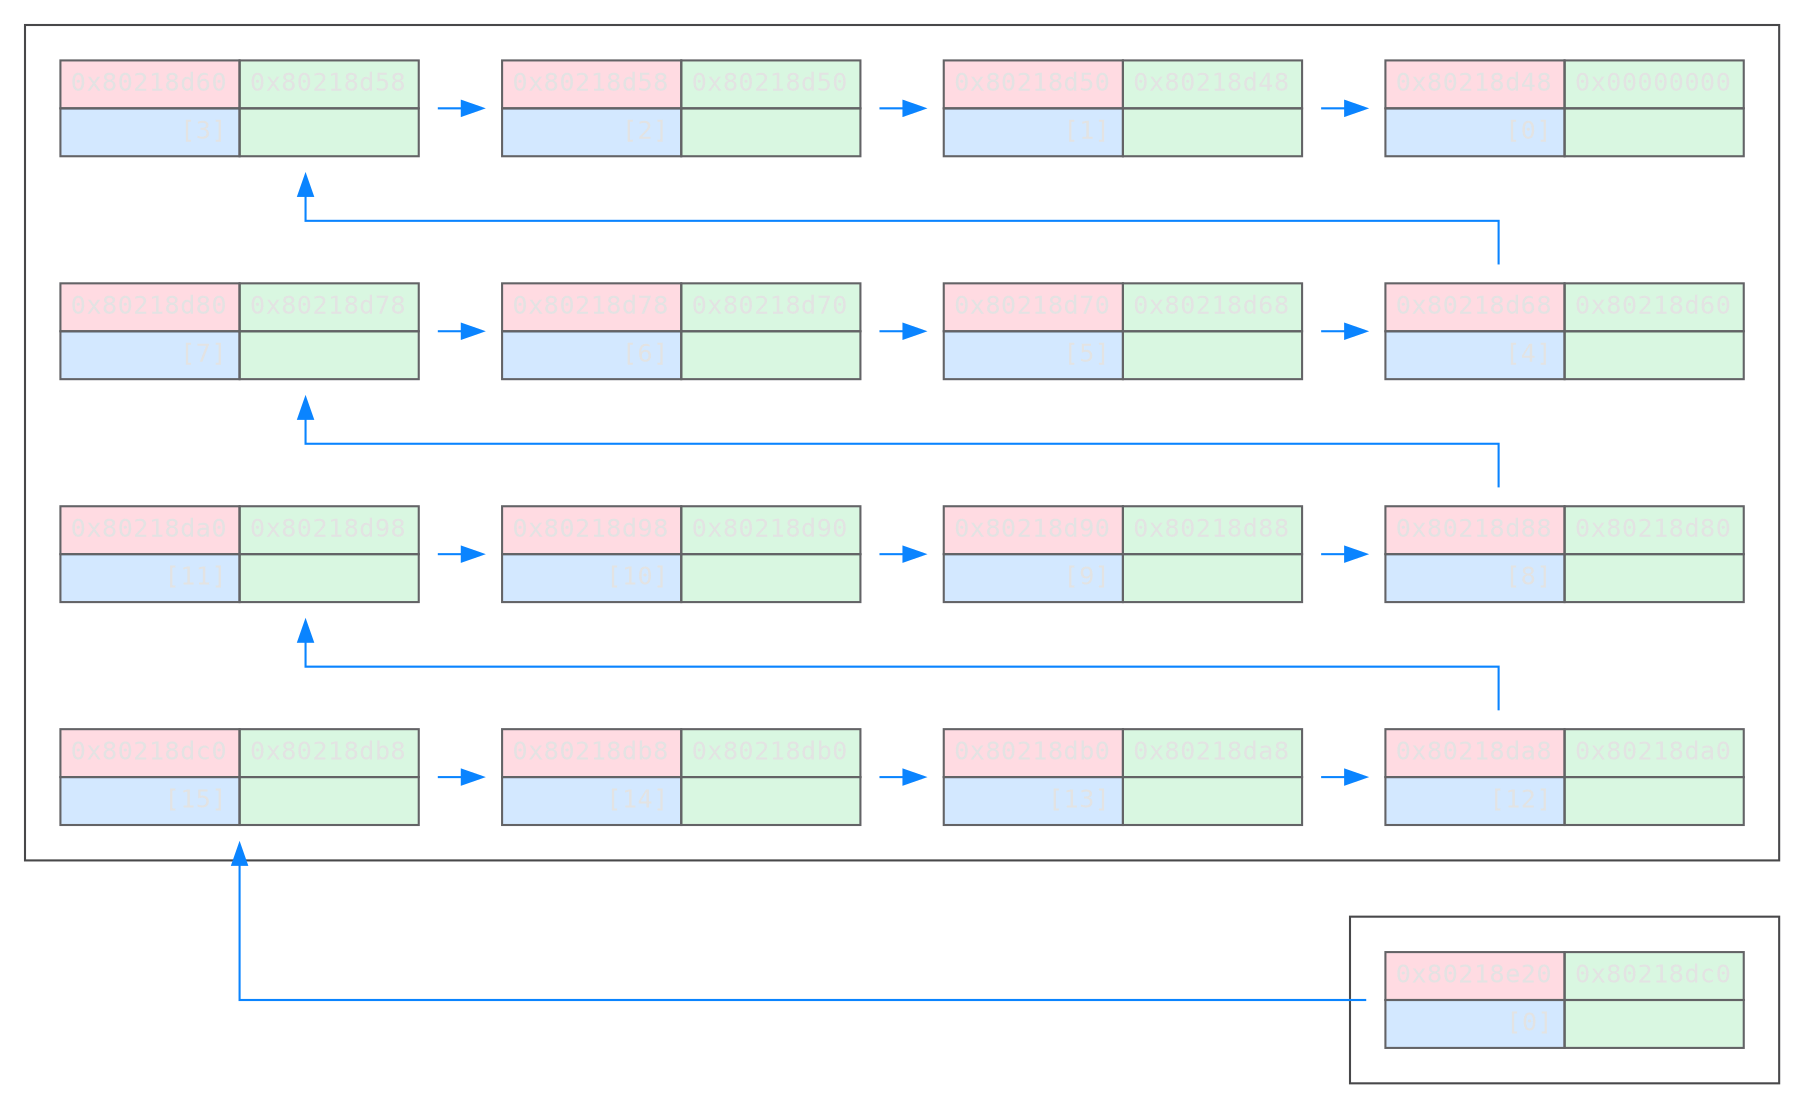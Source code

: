 digraph MemoryLayout {
    graph [bgcolor=transparent];
    compound=true;
    rankdir=TB;
    splines=ortho;
    nodesep=0.3;
    ranksep=0.6;
    node [shape=record, fontname="SF Mono,monospace", fontsize=12, margin=0.125, fontcolor="#e3e3e3"];
    edge [fontname="SF Mono,monospace", fontsize=12, fontcolor="#e3e3e3", color="#e3e3e3"];

    subgraph cluster_g1_ {
        color="#48484A";
        g1_node0 [shape=none, margin=0.125, label=<
            <TABLE BORDER="0" CELLBORDER="1" CELLSPACING="0" COLOR="#636366">
                <TR>
                    <TD BGCOLOR="#FF375F2D" PORT="addr" ALIGN="RIGHT" CELLPADDING="4"><FONT COLOR="#e3e3e3">0x80218d48</FONT></TD>
                    <TD BGCOLOR="#30D1582D" PORT="val" ALIGN="RIGHT" CELLPADDING="4"><FONT COLOR="#e3e3e3">0x00000000</FONT></TD>
                </TR>
                <TR>
                    <TD BGCOLOR="#0A84FF2D" PORT="index" ALIGN="RIGHT" CELLPADDING="4"><FONT COLOR="#e3e3e3"> [0]</FONT></TD>
                    <TD BGCOLOR="#30D1582D" PORT="page" ALIGN="RIGHT" CELLPADDING="4"><FONT COLOR="#e3e3e3"> </FONT></TD>
                </TR>
            </TABLE>
        >];
        g1_node1 [shape=none, margin=0.125, label=<
            <TABLE BORDER="0" CELLBORDER="1" CELLSPACING="0" COLOR="#636366">
                <TR>
                    <TD BGCOLOR="#FF375F2D" PORT="addr" ALIGN="RIGHT" CELLPADDING="4"><FONT COLOR="#e3e3e3">0x80218d50</FONT></TD>
                    <TD BGCOLOR="#30D1582D" PORT="val" ALIGN="RIGHT" CELLPADDING="4"><FONT COLOR="#e3e3e3">0x80218d48</FONT></TD>
                </TR>
                <TR>
                    <TD BGCOLOR="#0A84FF2D" PORT="index" ALIGN="RIGHT" CELLPADDING="4"><FONT COLOR="#e3e3e3"> [1]</FONT></TD>
                    <TD BGCOLOR="#30D1582D" PORT="page" ALIGN="RIGHT" CELLPADDING="4"><FONT COLOR="#e3e3e3"> </FONT></TD>
                </TR>
            </TABLE>
        >];
        g1_node2 [shape=none, margin=0.125, label=<
            <TABLE BORDER="0" CELLBORDER="1" CELLSPACING="0" COLOR="#636366">
                <TR>
                    <TD BGCOLOR="#FF375F2D" PORT="addr" ALIGN="RIGHT" CELLPADDING="4"><FONT COLOR="#e3e3e3">0x80218d58</FONT></TD>
                    <TD BGCOLOR="#30D1582D" PORT="val" ALIGN="RIGHT" CELLPADDING="4"><FONT COLOR="#e3e3e3">0x80218d50</FONT></TD>
                </TR>
                <TR>
                    <TD BGCOLOR="#0A84FF2D" PORT="index" ALIGN="RIGHT" CELLPADDING="4"><FONT COLOR="#e3e3e3"> [2]</FONT></TD>
                    <TD BGCOLOR="#30D1582D" PORT="page" ALIGN="RIGHT" CELLPADDING="4"><FONT COLOR="#e3e3e3"> </FONT></TD>
                </TR>
            </TABLE>
        >];
        g1_node3 [shape=none, margin=0.125, label=<
            <TABLE BORDER="0" CELLBORDER="1" CELLSPACING="0" COLOR="#636366">
                <TR>
                    <TD BGCOLOR="#FF375F2D" PORT="addr" ALIGN="RIGHT" CELLPADDING="4"><FONT COLOR="#e3e3e3">0x80218d60</FONT></TD>
                    <TD BGCOLOR="#30D1582D" PORT="val" ALIGN="RIGHT" CELLPADDING="4"><FONT COLOR="#e3e3e3">0x80218d58</FONT></TD>
                </TR>
                <TR>
                    <TD BGCOLOR="#0A84FF2D" PORT="index" ALIGN="RIGHT" CELLPADDING="4"><FONT COLOR="#e3e3e3"> [3]</FONT></TD>
                    <TD BGCOLOR="#30D1582D" PORT="page" ALIGN="RIGHT" CELLPADDING="4"><FONT COLOR="#e3e3e3"> </FONT></TD>
                </TR>
            </TABLE>
        >];
        g1_node4 [shape=none, margin=0.125, label=<
            <TABLE BORDER="0" CELLBORDER="1" CELLSPACING="0" COLOR="#636366">
                <TR>
                    <TD BGCOLOR="#FF375F2D" PORT="addr" ALIGN="RIGHT" CELLPADDING="4"><FONT COLOR="#e3e3e3">0x80218d68</FONT></TD>
                    <TD BGCOLOR="#30D1582D" PORT="val" ALIGN="RIGHT" CELLPADDING="4"><FONT COLOR="#e3e3e3">0x80218d60</FONT></TD>
                </TR>
                <TR>
                    <TD BGCOLOR="#0A84FF2D" PORT="index" ALIGN="RIGHT" CELLPADDING="4"><FONT COLOR="#e3e3e3"> [4]</FONT></TD>
                    <TD BGCOLOR="#30D1582D" PORT="page" ALIGN="RIGHT" CELLPADDING="4"><FONT COLOR="#e3e3e3"> </FONT></TD>
                </TR>
            </TABLE>
        >];
        g1_node5 [shape=none, margin=0.125, label=<
            <TABLE BORDER="0" CELLBORDER="1" CELLSPACING="0" COLOR="#636366">
                <TR>
                    <TD BGCOLOR="#FF375F2D" PORT="addr" ALIGN="RIGHT" CELLPADDING="4"><FONT COLOR="#e3e3e3">0x80218d70</FONT></TD>
                    <TD BGCOLOR="#30D1582D" PORT="val" ALIGN="RIGHT" CELLPADDING="4"><FONT COLOR="#e3e3e3">0x80218d68</FONT></TD>
                </TR>
                <TR>
                    <TD BGCOLOR="#0A84FF2D" PORT="index" ALIGN="RIGHT" CELLPADDING="4"><FONT COLOR="#e3e3e3"> [5]</FONT></TD>
                    <TD BGCOLOR="#30D1582D" PORT="page" ALIGN="RIGHT" CELLPADDING="4"><FONT COLOR="#e3e3e3"> </FONT></TD>
                </TR>
            </TABLE>
        >];
        g1_node6 [shape=none, margin=0.125, label=<
            <TABLE BORDER="0" CELLBORDER="1" CELLSPACING="0" COLOR="#636366">
                <TR>
                    <TD BGCOLOR="#FF375F2D" PORT="addr" ALIGN="RIGHT" CELLPADDING="4"><FONT COLOR="#e3e3e3">0x80218d78</FONT></TD>
                    <TD BGCOLOR="#30D1582D" PORT="val" ALIGN="RIGHT" CELLPADDING="4"><FONT COLOR="#e3e3e3">0x80218d70</FONT></TD>
                </TR>
                <TR>
                    <TD BGCOLOR="#0A84FF2D" PORT="index" ALIGN="RIGHT" CELLPADDING="4"><FONT COLOR="#e3e3e3"> [6]</FONT></TD>
                    <TD BGCOLOR="#30D1582D" PORT="page" ALIGN="RIGHT" CELLPADDING="4"><FONT COLOR="#e3e3e3"> </FONT></TD>
                </TR>
            </TABLE>
        >];
        g1_node7 [shape=none, margin=0.125, label=<
            <TABLE BORDER="0" CELLBORDER="1" CELLSPACING="0" COLOR="#636366">
                <TR>
                    <TD BGCOLOR="#FF375F2D" PORT="addr" ALIGN="RIGHT" CELLPADDING="4"><FONT COLOR="#e3e3e3">0x80218d80</FONT></TD>
                    <TD BGCOLOR="#30D1582D" PORT="val" ALIGN="RIGHT" CELLPADDING="4"><FONT COLOR="#e3e3e3">0x80218d78</FONT></TD>
                </TR>
                <TR>
                    <TD BGCOLOR="#0A84FF2D" PORT="index" ALIGN="RIGHT" CELLPADDING="4"><FONT COLOR="#e3e3e3"> [7]</FONT></TD>
                    <TD BGCOLOR="#30D1582D" PORT="page" ALIGN="RIGHT" CELLPADDING="4"><FONT COLOR="#e3e3e3"> </FONT></TD>
                </TR>
            </TABLE>
        >];
        g1_node8 [shape=none, margin=0.125, label=<
            <TABLE BORDER="0" CELLBORDER="1" CELLSPACING="0" COLOR="#636366">
                <TR>
                    <TD BGCOLOR="#FF375F2D" PORT="addr" ALIGN="RIGHT" CELLPADDING="4"><FONT COLOR="#e3e3e3">0x80218d88</FONT></TD>
                    <TD BGCOLOR="#30D1582D" PORT="val" ALIGN="RIGHT" CELLPADDING="4"><FONT COLOR="#e3e3e3">0x80218d80</FONT></TD>
                </TR>
                <TR>
                    <TD BGCOLOR="#0A84FF2D" PORT="index" ALIGN="RIGHT" CELLPADDING="4"><FONT COLOR="#e3e3e3"> [8]</FONT></TD>
                    <TD BGCOLOR="#30D1582D" PORT="page" ALIGN="RIGHT" CELLPADDING="4"><FONT COLOR="#e3e3e3"> </FONT></TD>
                </TR>
            </TABLE>
        >];
        g1_node9 [shape=none, margin=0.125, label=<
            <TABLE BORDER="0" CELLBORDER="1" CELLSPACING="0" COLOR="#636366">
                <TR>
                    <TD BGCOLOR="#FF375F2D" PORT="addr" ALIGN="RIGHT" CELLPADDING="4"><FONT COLOR="#e3e3e3">0x80218d90</FONT></TD>
                    <TD BGCOLOR="#30D1582D" PORT="val" ALIGN="RIGHT" CELLPADDING="4"><FONT COLOR="#e3e3e3">0x80218d88</FONT></TD>
                </TR>
                <TR>
                    <TD BGCOLOR="#0A84FF2D" PORT="index" ALIGN="RIGHT" CELLPADDING="4"><FONT COLOR="#e3e3e3"> [9]</FONT></TD>
                    <TD BGCOLOR="#30D1582D" PORT="page" ALIGN="RIGHT" CELLPADDING="4"><FONT COLOR="#e3e3e3"> </FONT></TD>
                </TR>
            </TABLE>
        >];
        g1_node10 [shape=none, margin=0.125, label=<
            <TABLE BORDER="0" CELLBORDER="1" CELLSPACING="0" COLOR="#636366">
                <TR>
                    <TD BGCOLOR="#FF375F2D" PORT="addr" ALIGN="RIGHT" CELLPADDING="4"><FONT COLOR="#e3e3e3">0x80218d98</FONT></TD>
                    <TD BGCOLOR="#30D1582D" PORT="val" ALIGN="RIGHT" CELLPADDING="4"><FONT COLOR="#e3e3e3">0x80218d90</FONT></TD>
                </TR>
                <TR>
                    <TD BGCOLOR="#0A84FF2D" PORT="index" ALIGN="RIGHT" CELLPADDING="4"><FONT COLOR="#e3e3e3">[10]</FONT></TD>
                    <TD BGCOLOR="#30D1582D" PORT="page" ALIGN="RIGHT" CELLPADDING="4"><FONT COLOR="#e3e3e3"> </FONT></TD>
                </TR>
            </TABLE>
        >];
        g1_node11 [shape=none, margin=0.125, label=<
            <TABLE BORDER="0" CELLBORDER="1" CELLSPACING="0" COLOR="#636366">
                <TR>
                    <TD BGCOLOR="#FF375F2D" PORT="addr" ALIGN="RIGHT" CELLPADDING="4"><FONT COLOR="#e3e3e3">0x80218da0</FONT></TD>
                    <TD BGCOLOR="#30D1582D" PORT="val" ALIGN="RIGHT" CELLPADDING="4"><FONT COLOR="#e3e3e3">0x80218d98</FONT></TD>
                </TR>
                <TR>
                    <TD BGCOLOR="#0A84FF2D" PORT="index" ALIGN="RIGHT" CELLPADDING="4"><FONT COLOR="#e3e3e3">[11]</FONT></TD>
                    <TD BGCOLOR="#30D1582D" PORT="page" ALIGN="RIGHT" CELLPADDING="4"><FONT COLOR="#e3e3e3"> </FONT></TD>
                </TR>
            </TABLE>
        >];
        g1_node12 [shape=none, margin=0.125, label=<
            <TABLE BORDER="0" CELLBORDER="1" CELLSPACING="0" COLOR="#636366">
                <TR>
                    <TD BGCOLOR="#FF375F2D" PORT="addr" ALIGN="RIGHT" CELLPADDING="4"><FONT COLOR="#e3e3e3">0x80218da8</FONT></TD>
                    <TD BGCOLOR="#30D1582D" PORT="val" ALIGN="RIGHT" CELLPADDING="4"><FONT COLOR="#e3e3e3">0x80218da0</FONT></TD>
                </TR>
                <TR>
                    <TD BGCOLOR="#0A84FF2D" PORT="index" ALIGN="RIGHT" CELLPADDING="4"><FONT COLOR="#e3e3e3">[12]</FONT></TD>
                    <TD BGCOLOR="#30D1582D" PORT="page" ALIGN="RIGHT" CELLPADDING="4"><FONT COLOR="#e3e3e3"> </FONT></TD>
                </TR>
            </TABLE>
        >];
        g1_node13 [shape=none, margin=0.125, label=<
            <TABLE BORDER="0" CELLBORDER="1" CELLSPACING="0" COLOR="#636366">
                <TR>
                    <TD BGCOLOR="#FF375F2D" PORT="addr" ALIGN="RIGHT" CELLPADDING="4"><FONT COLOR="#e3e3e3">0x80218db0</FONT></TD>
                    <TD BGCOLOR="#30D1582D" PORT="val" ALIGN="RIGHT" CELLPADDING="4"><FONT COLOR="#e3e3e3">0x80218da8</FONT></TD>
                </TR>
                <TR>
                    <TD BGCOLOR="#0A84FF2D" PORT="index" ALIGN="RIGHT" CELLPADDING="4"><FONT COLOR="#e3e3e3">[13]</FONT></TD>
                    <TD BGCOLOR="#30D1582D" PORT="page" ALIGN="RIGHT" CELLPADDING="4"><FONT COLOR="#e3e3e3"> </FONT></TD>
                </TR>
            </TABLE>
        >];
        g1_node14 [shape=none, margin=0.125, label=<
            <TABLE BORDER="0" CELLBORDER="1" CELLSPACING="0" COLOR="#636366">
                <TR>
                    <TD BGCOLOR="#FF375F2D" PORT="addr" ALIGN="RIGHT" CELLPADDING="4"><FONT COLOR="#e3e3e3">0x80218db8</FONT></TD>
                    <TD BGCOLOR="#30D1582D" PORT="val" ALIGN="RIGHT" CELLPADDING="4"><FONT COLOR="#e3e3e3">0x80218db0</FONT></TD>
                </TR>
                <TR>
                    <TD BGCOLOR="#0A84FF2D" PORT="index" ALIGN="RIGHT" CELLPADDING="4"><FONT COLOR="#e3e3e3">[14]</FONT></TD>
                    <TD BGCOLOR="#30D1582D" PORT="page" ALIGN="RIGHT" CELLPADDING="4"><FONT COLOR="#e3e3e3"> </FONT></TD>
                </TR>
            </TABLE>
        >];
        g1_node15 [shape=none, margin=0.125, label=<
            <TABLE BORDER="0" CELLBORDER="1" CELLSPACING="0" COLOR="#636366">
                <TR>
                    <TD BGCOLOR="#FF375F2D" PORT="addr" ALIGN="RIGHT" CELLPADDING="4"><FONT COLOR="#e3e3e3">0x80218dc0</FONT></TD>
                    <TD BGCOLOR="#30D1582D" PORT="val" ALIGN="RIGHT" CELLPADDING="4"><FONT COLOR="#e3e3e3">0x80218db8</FONT></TD>
                </TR>
                <TR>
                    <TD BGCOLOR="#0A84FF2D" PORT="index" ALIGN="RIGHT" CELLPADDING="4"><FONT COLOR="#e3e3e3">[15]</FONT></TD>
                    <TD BGCOLOR="#30D1582D" PORT="page" ALIGN="RIGHT" CELLPADDING="4"><FONT COLOR="#e3e3e3"> </FONT></TD>
                </TR>
            </TABLE>
        >];

        subgraph row_g1__0 {
            rank = same;
            g1_node0;
            g1_node1;
            g1_node2;
            g1_node3;
        }
        subgraph row_g1__1 {
            rank = same;
            g1_node4;
            g1_node5;
            g1_node6;
            g1_node7;
        }
        subgraph row_g1__2 {
            rank = same;
            g1_node8;
            g1_node9;
            g1_node10;
            g1_node11;
        }
        subgraph row_g1__3 {
            rank = same;
            g1_node12;
            g1_node13;
            g1_node14;
            g1_node15;
        }

        g1_node0 -> g1_node4 [style=invis];
        g1_node4 -> g1_node8 [style=invis];
        g1_node8 -> g1_node12 [style=invis];
        g1_node1 -> g1_node5 [style=invis];
        g1_node5 -> g1_node9 [style=invis];
        g1_node9 -> g1_node13 [style=invis];
        g1_node2 -> g1_node6 [style=invis];
        g1_node6 -> g1_node10 [style=invis];
        g1_node10 -> g1_node14 [style=invis];
        g1_node3 -> g1_node7 [style=invis];
        g1_node7 -> g1_node11 [style=invis];
        g1_node11 -> g1_node15 [style=invis];
    }
    subgraph cluster_g2_ {
        color="#48484A";
        g2_node0 [shape=none, margin=0.125, label=<
            <TABLE BORDER="0" CELLBORDER="1" CELLSPACING="0" COLOR="#636366">
                <TR>
                    <TD BGCOLOR="#FF375F2D" PORT="addr" ALIGN="RIGHT" CELLPADDING="4"><FONT COLOR="#e3e3e3">0x80218e20</FONT></TD>
                    <TD BGCOLOR="#30D1582D" PORT="val" ALIGN="RIGHT" CELLPADDING="4"><FONT COLOR="#e3e3e3">0x80218dc0</FONT></TD>
                </TR>
                <TR>
                    <TD BGCOLOR="#0A84FF2D" PORT="index" ALIGN="RIGHT" CELLPADDING="4"><FONT COLOR="#e3e3e3">[0]</FONT></TD>
                    <TD BGCOLOR="#30D1582D" PORT="page" ALIGN="RIGHT" CELLPADDING="4"><FONT COLOR="#e3e3e3"> </FONT></TD>
                </TR>
            </TABLE>
        >];

        subgraph row_g2__0 {
            rank = same;
            g2_node0;
        }

    }

    g1_node12 -> g2_node0 [style=invis];

    g1_node1 -> g1_node0 [color="#0A84FF", constraint=false];
    g1_node2 -> g1_node1 [color="#0A84FF", constraint=false];
    g1_node3 -> g1_node2 [color="#0A84FF", constraint=false];
    g1_node4 -> g1_node3 [color="#0A84FF", constraint=false];
    g1_node5 -> g1_node4 [color="#0A84FF", constraint=false];
    g1_node6 -> g1_node5 [color="#0A84FF", constraint=false];
    g1_node7 -> g1_node6 [color="#0A84FF", constraint=false];
    g1_node8 -> g1_node7 [color="#0A84FF", constraint=false];
    g1_node9 -> g1_node8 [color="#0A84FF", constraint=false];
    g1_node10 -> g1_node9 [color="#0A84FF", constraint=false];
    g1_node11 -> g1_node10 [color="#0A84FF", constraint=false];
    g1_node12 -> g1_node11 [color="#0A84FF", constraint=false];
    g1_node13 -> g1_node12 [color="#0A84FF", constraint=false];
    g1_node14 -> g1_node13 [color="#0A84FF", constraint=false];
    g1_node15 -> g1_node14 [color="#0A84FF", constraint=false];
    g2_node0 -> g1_node15 [color="#0A84FF", constraint=false];
}
